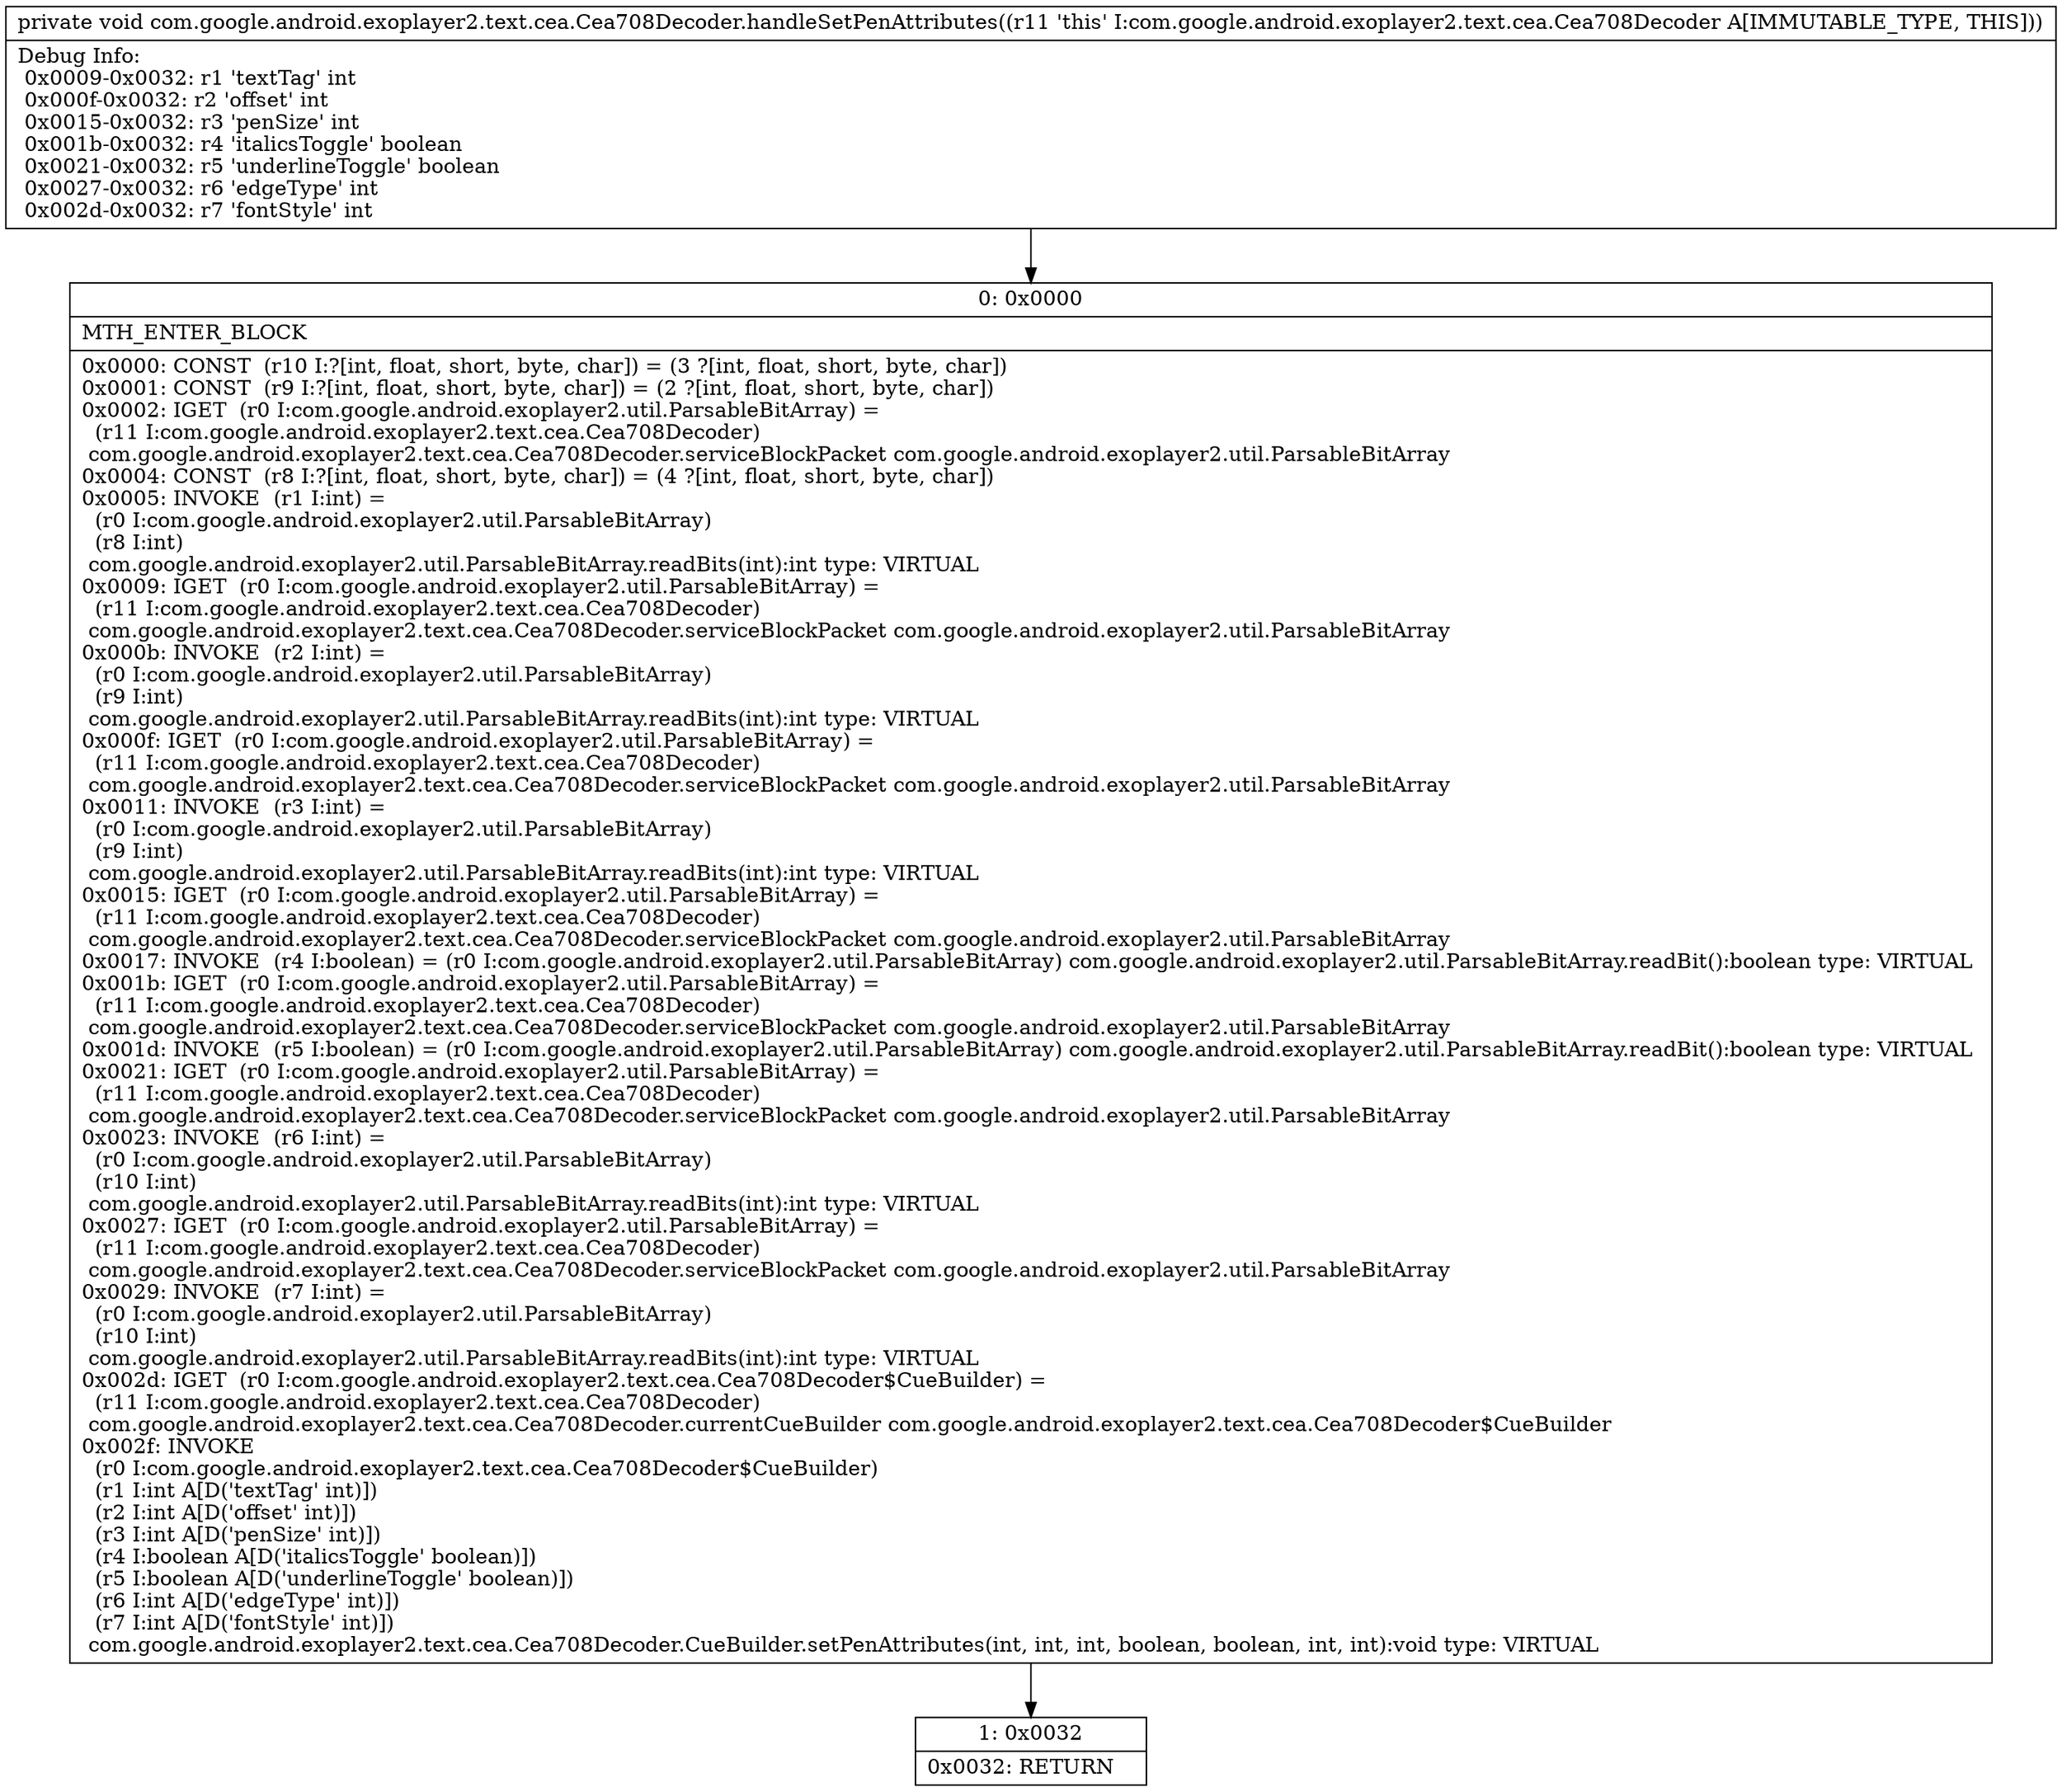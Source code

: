 digraph "CFG forcom.google.android.exoplayer2.text.cea.Cea708Decoder.handleSetPenAttributes()V" {
Node_0 [shape=record,label="{0\:\ 0x0000|MTH_ENTER_BLOCK\l|0x0000: CONST  (r10 I:?[int, float, short, byte, char]) = (3 ?[int, float, short, byte, char]) \l0x0001: CONST  (r9 I:?[int, float, short, byte, char]) = (2 ?[int, float, short, byte, char]) \l0x0002: IGET  (r0 I:com.google.android.exoplayer2.util.ParsableBitArray) = \l  (r11 I:com.google.android.exoplayer2.text.cea.Cea708Decoder)\l com.google.android.exoplayer2.text.cea.Cea708Decoder.serviceBlockPacket com.google.android.exoplayer2.util.ParsableBitArray \l0x0004: CONST  (r8 I:?[int, float, short, byte, char]) = (4 ?[int, float, short, byte, char]) \l0x0005: INVOKE  (r1 I:int) = \l  (r0 I:com.google.android.exoplayer2.util.ParsableBitArray)\l  (r8 I:int)\l com.google.android.exoplayer2.util.ParsableBitArray.readBits(int):int type: VIRTUAL \l0x0009: IGET  (r0 I:com.google.android.exoplayer2.util.ParsableBitArray) = \l  (r11 I:com.google.android.exoplayer2.text.cea.Cea708Decoder)\l com.google.android.exoplayer2.text.cea.Cea708Decoder.serviceBlockPacket com.google.android.exoplayer2.util.ParsableBitArray \l0x000b: INVOKE  (r2 I:int) = \l  (r0 I:com.google.android.exoplayer2.util.ParsableBitArray)\l  (r9 I:int)\l com.google.android.exoplayer2.util.ParsableBitArray.readBits(int):int type: VIRTUAL \l0x000f: IGET  (r0 I:com.google.android.exoplayer2.util.ParsableBitArray) = \l  (r11 I:com.google.android.exoplayer2.text.cea.Cea708Decoder)\l com.google.android.exoplayer2.text.cea.Cea708Decoder.serviceBlockPacket com.google.android.exoplayer2.util.ParsableBitArray \l0x0011: INVOKE  (r3 I:int) = \l  (r0 I:com.google.android.exoplayer2.util.ParsableBitArray)\l  (r9 I:int)\l com.google.android.exoplayer2.util.ParsableBitArray.readBits(int):int type: VIRTUAL \l0x0015: IGET  (r0 I:com.google.android.exoplayer2.util.ParsableBitArray) = \l  (r11 I:com.google.android.exoplayer2.text.cea.Cea708Decoder)\l com.google.android.exoplayer2.text.cea.Cea708Decoder.serviceBlockPacket com.google.android.exoplayer2.util.ParsableBitArray \l0x0017: INVOKE  (r4 I:boolean) = (r0 I:com.google.android.exoplayer2.util.ParsableBitArray) com.google.android.exoplayer2.util.ParsableBitArray.readBit():boolean type: VIRTUAL \l0x001b: IGET  (r0 I:com.google.android.exoplayer2.util.ParsableBitArray) = \l  (r11 I:com.google.android.exoplayer2.text.cea.Cea708Decoder)\l com.google.android.exoplayer2.text.cea.Cea708Decoder.serviceBlockPacket com.google.android.exoplayer2.util.ParsableBitArray \l0x001d: INVOKE  (r5 I:boolean) = (r0 I:com.google.android.exoplayer2.util.ParsableBitArray) com.google.android.exoplayer2.util.ParsableBitArray.readBit():boolean type: VIRTUAL \l0x0021: IGET  (r0 I:com.google.android.exoplayer2.util.ParsableBitArray) = \l  (r11 I:com.google.android.exoplayer2.text.cea.Cea708Decoder)\l com.google.android.exoplayer2.text.cea.Cea708Decoder.serviceBlockPacket com.google.android.exoplayer2.util.ParsableBitArray \l0x0023: INVOKE  (r6 I:int) = \l  (r0 I:com.google.android.exoplayer2.util.ParsableBitArray)\l  (r10 I:int)\l com.google.android.exoplayer2.util.ParsableBitArray.readBits(int):int type: VIRTUAL \l0x0027: IGET  (r0 I:com.google.android.exoplayer2.util.ParsableBitArray) = \l  (r11 I:com.google.android.exoplayer2.text.cea.Cea708Decoder)\l com.google.android.exoplayer2.text.cea.Cea708Decoder.serviceBlockPacket com.google.android.exoplayer2.util.ParsableBitArray \l0x0029: INVOKE  (r7 I:int) = \l  (r0 I:com.google.android.exoplayer2.util.ParsableBitArray)\l  (r10 I:int)\l com.google.android.exoplayer2.util.ParsableBitArray.readBits(int):int type: VIRTUAL \l0x002d: IGET  (r0 I:com.google.android.exoplayer2.text.cea.Cea708Decoder$CueBuilder) = \l  (r11 I:com.google.android.exoplayer2.text.cea.Cea708Decoder)\l com.google.android.exoplayer2.text.cea.Cea708Decoder.currentCueBuilder com.google.android.exoplayer2.text.cea.Cea708Decoder$CueBuilder \l0x002f: INVOKE  \l  (r0 I:com.google.android.exoplayer2.text.cea.Cea708Decoder$CueBuilder)\l  (r1 I:int A[D('textTag' int)])\l  (r2 I:int A[D('offset' int)])\l  (r3 I:int A[D('penSize' int)])\l  (r4 I:boolean A[D('italicsToggle' boolean)])\l  (r5 I:boolean A[D('underlineToggle' boolean)])\l  (r6 I:int A[D('edgeType' int)])\l  (r7 I:int A[D('fontStyle' int)])\l com.google.android.exoplayer2.text.cea.Cea708Decoder.CueBuilder.setPenAttributes(int, int, int, boolean, boolean, int, int):void type: VIRTUAL \l}"];
Node_1 [shape=record,label="{1\:\ 0x0032|0x0032: RETURN   \l}"];
MethodNode[shape=record,label="{private void com.google.android.exoplayer2.text.cea.Cea708Decoder.handleSetPenAttributes((r11 'this' I:com.google.android.exoplayer2.text.cea.Cea708Decoder A[IMMUTABLE_TYPE, THIS]))  | Debug Info:\l  0x0009\-0x0032: r1 'textTag' int\l  0x000f\-0x0032: r2 'offset' int\l  0x0015\-0x0032: r3 'penSize' int\l  0x001b\-0x0032: r4 'italicsToggle' boolean\l  0x0021\-0x0032: r5 'underlineToggle' boolean\l  0x0027\-0x0032: r6 'edgeType' int\l  0x002d\-0x0032: r7 'fontStyle' int\l}"];
MethodNode -> Node_0;
Node_0 -> Node_1;
}

